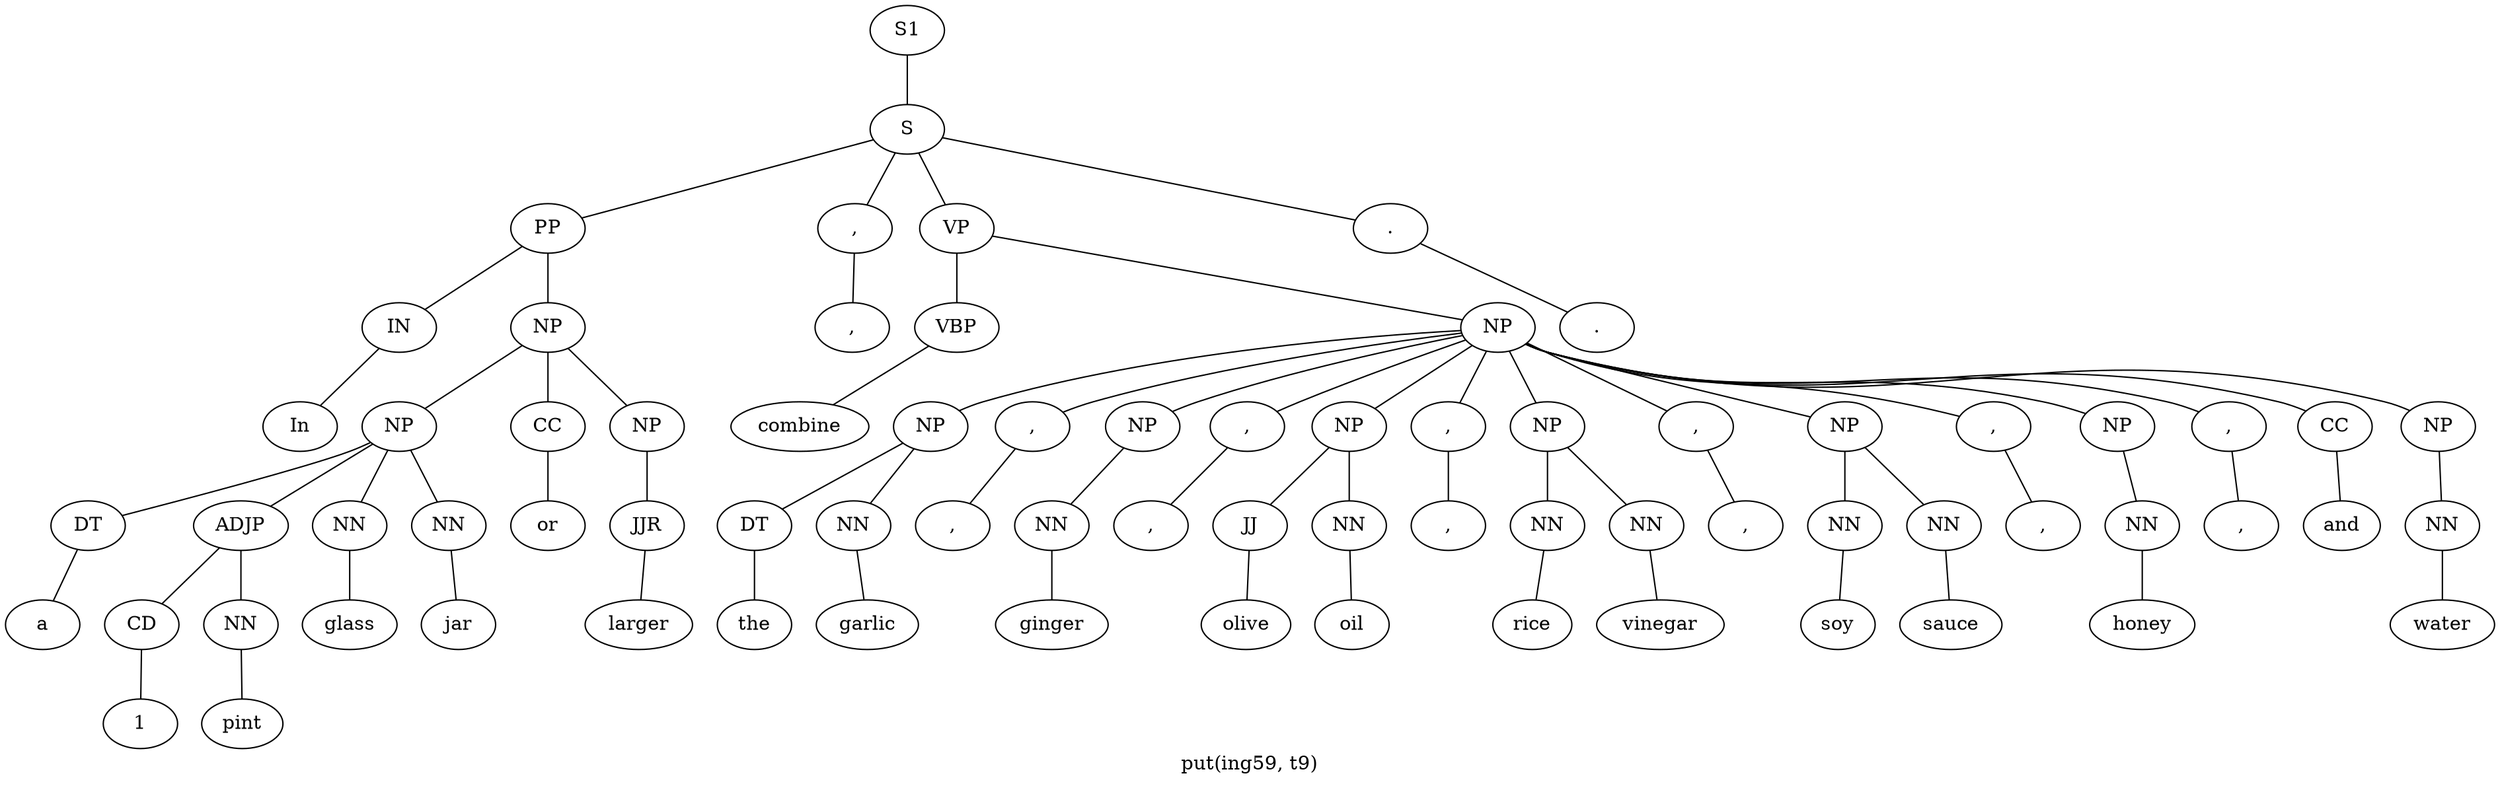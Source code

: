 graph SyntaxGraph {
	label = "put(ing59, t9)";
	Node0 [label="S1"];
	Node1 [label="S"];
	Node2 [label="PP"];
	Node3 [label="IN"];
	Node4 [label="In"];
	Node5 [label="NP"];
	Node6 [label="NP"];
	Node7 [label="DT"];
	Node8 [label="a"];
	Node9 [label="ADJP"];
	Node10 [label="CD"];
	Node11 [label="1"];
	Node12 [label="NN"];
	Node13 [label="pint"];
	Node14 [label="NN"];
	Node15 [label="glass"];
	Node16 [label="NN"];
	Node17 [label="jar"];
	Node18 [label="CC"];
	Node19 [label="or"];
	Node20 [label="NP"];
	Node21 [label="JJR"];
	Node22 [label="larger"];
	Node23 [label=","];
	Node24 [label=","];
	Node25 [label="VP"];
	Node26 [label="VBP"];
	Node27 [label="combine"];
	Node28 [label="NP"];
	Node29 [label="NP"];
	Node30 [label="DT"];
	Node31 [label="the"];
	Node32 [label="NN"];
	Node33 [label="garlic"];
	Node34 [label=","];
	Node35 [label=","];
	Node36 [label="NP"];
	Node37 [label="NN"];
	Node38 [label="ginger"];
	Node39 [label=","];
	Node40 [label=","];
	Node41 [label="NP"];
	Node42 [label="JJ"];
	Node43 [label="olive"];
	Node44 [label="NN"];
	Node45 [label="oil"];
	Node46 [label=","];
	Node47 [label=","];
	Node48 [label="NP"];
	Node49 [label="NN"];
	Node50 [label="rice"];
	Node51 [label="NN"];
	Node52 [label="vinegar"];
	Node53 [label=","];
	Node54 [label=","];
	Node55 [label="NP"];
	Node56 [label="NN"];
	Node57 [label="soy"];
	Node58 [label="NN"];
	Node59 [label="sauce"];
	Node60 [label=","];
	Node61 [label=","];
	Node62 [label="NP"];
	Node63 [label="NN"];
	Node64 [label="honey"];
	Node65 [label=","];
	Node66 [label=","];
	Node67 [label="CC"];
	Node68 [label="and"];
	Node69 [label="NP"];
	Node70 [label="NN"];
	Node71 [label="water"];
	Node72 [label="."];
	Node73 [label="."];

	Node0 -- Node1;
	Node1 -- Node2;
	Node1 -- Node23;
	Node1 -- Node25;
	Node1 -- Node72;
	Node2 -- Node3;
	Node2 -- Node5;
	Node3 -- Node4;
	Node5 -- Node6;
	Node5 -- Node18;
	Node5 -- Node20;
	Node6 -- Node7;
	Node6 -- Node9;
	Node6 -- Node14;
	Node6 -- Node16;
	Node7 -- Node8;
	Node9 -- Node10;
	Node9 -- Node12;
	Node10 -- Node11;
	Node12 -- Node13;
	Node14 -- Node15;
	Node16 -- Node17;
	Node18 -- Node19;
	Node20 -- Node21;
	Node21 -- Node22;
	Node23 -- Node24;
	Node25 -- Node26;
	Node25 -- Node28;
	Node26 -- Node27;
	Node28 -- Node29;
	Node28 -- Node34;
	Node28 -- Node36;
	Node28 -- Node39;
	Node28 -- Node41;
	Node28 -- Node46;
	Node28 -- Node48;
	Node28 -- Node53;
	Node28 -- Node55;
	Node28 -- Node60;
	Node28 -- Node62;
	Node28 -- Node65;
	Node28 -- Node67;
	Node28 -- Node69;
	Node29 -- Node30;
	Node29 -- Node32;
	Node30 -- Node31;
	Node32 -- Node33;
	Node34 -- Node35;
	Node36 -- Node37;
	Node37 -- Node38;
	Node39 -- Node40;
	Node41 -- Node42;
	Node41 -- Node44;
	Node42 -- Node43;
	Node44 -- Node45;
	Node46 -- Node47;
	Node48 -- Node49;
	Node48 -- Node51;
	Node49 -- Node50;
	Node51 -- Node52;
	Node53 -- Node54;
	Node55 -- Node56;
	Node55 -- Node58;
	Node56 -- Node57;
	Node58 -- Node59;
	Node60 -- Node61;
	Node62 -- Node63;
	Node63 -- Node64;
	Node65 -- Node66;
	Node67 -- Node68;
	Node69 -- Node70;
	Node70 -- Node71;
	Node72 -- Node73;
}